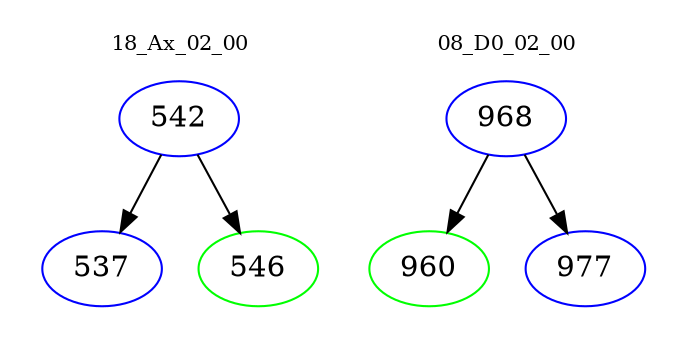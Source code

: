 digraph{
subgraph cluster_0 {
color = white
label = "18_Ax_02_00";
fontsize=10;
T0_542 [label="542", color="blue"]
T0_542 -> T0_537 [color="black"]
T0_537 [label="537", color="blue"]
T0_542 -> T0_546 [color="black"]
T0_546 [label="546", color="green"]
}
subgraph cluster_1 {
color = white
label = "08_D0_02_00";
fontsize=10;
T1_968 [label="968", color="blue"]
T1_968 -> T1_960 [color="black"]
T1_960 [label="960", color="green"]
T1_968 -> T1_977 [color="black"]
T1_977 [label="977", color="blue"]
}
}
